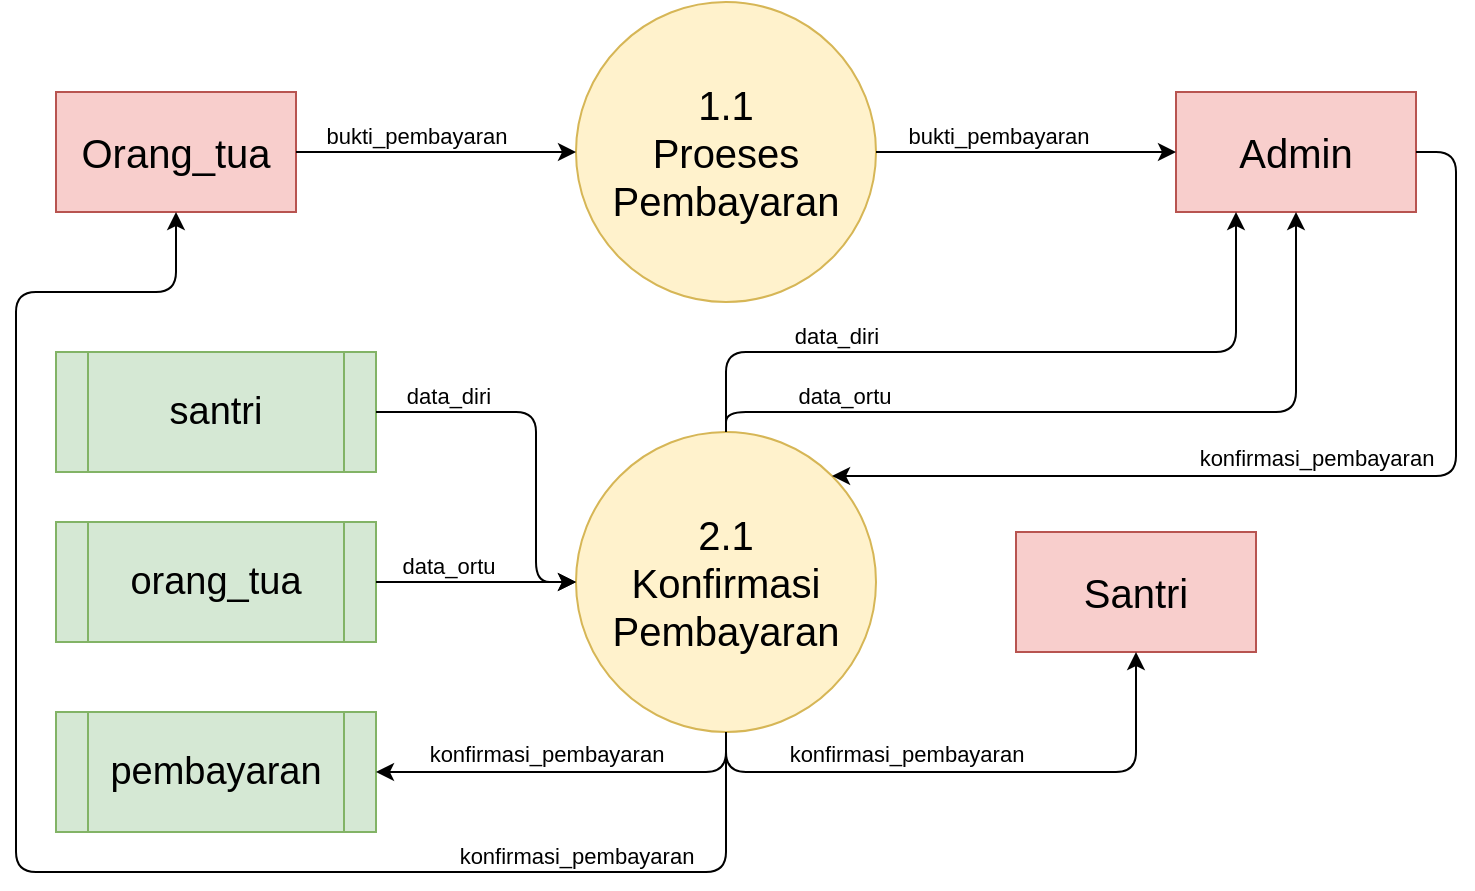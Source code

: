 <mxfile version="13.7.3" type="device"><diagram id="cqz-vNfS3osgW_RZi3XX" name="Page-1"><mxGraphModel dx="992" dy="587" grid="1" gridSize="10" guides="1" tooltips="1" connect="1" arrows="1" fold="1" page="1" pageScale="1" pageWidth="1169" pageHeight="827" math="0" shadow="0"><root><mxCell id="0"/><mxCell id="1" parent="0"/><mxCell id="XRusXCn1XcMhNVvGoovQ-1" value="&lt;font style=&quot;font-size: 20px&quot;&gt;Admin&lt;/font&gt;" style="rounded=0;whiteSpace=wrap;html=1;fillColor=#f8cecc;strokeColor=#b85450;" vertex="1" parent="1"><mxGeometry x="630" y="60" width="120" height="60" as="geometry"/></mxCell><mxCell id="XRusXCn1XcMhNVvGoovQ-2" value="&lt;font style=&quot;font-size: 20px&quot;&gt;Orang_tua&lt;/font&gt;" style="rounded=0;whiteSpace=wrap;html=1;fillColor=#f8cecc;strokeColor=#b85450;" vertex="1" parent="1"><mxGeometry x="70" y="60" width="120" height="60" as="geometry"/></mxCell><mxCell id="XRusXCn1XcMhNVvGoovQ-3" value="&lt;font style=&quot;font-size: 20px&quot;&gt;Santri&lt;/font&gt;" style="rounded=0;whiteSpace=wrap;html=1;fillColor=#f8cecc;strokeColor=#b85450;" vertex="1" parent="1"><mxGeometry x="550" y="280" width="120" height="60" as="geometry"/></mxCell><mxCell id="XRusXCn1XcMhNVvGoovQ-4" value="&lt;font style=&quot;font-size: 20px&quot;&gt;1.1&lt;br&gt;Proeses&lt;br&gt;Pembayaran&lt;/font&gt;" style="ellipse;whiteSpace=wrap;html=1;aspect=fixed;fillColor=#fff2cc;strokeColor=#d6b656;" vertex="1" parent="1"><mxGeometry x="330" y="15" width="150" height="150" as="geometry"/></mxCell><mxCell id="XRusXCn1XcMhNVvGoovQ-6" value="&lt;font style=&quot;font-size: 20px&quot;&gt;2.1&lt;br&gt;Konfirmasi&lt;br&gt;Pembayaran&lt;/font&gt;" style="ellipse;whiteSpace=wrap;html=1;aspect=fixed;fillColor=#fff2cc;strokeColor=#d6b656;" vertex="1" parent="1"><mxGeometry x="330" y="230" width="150" height="150" as="geometry"/></mxCell><mxCell id="XRusXCn1XcMhNVvGoovQ-7" value="&lt;font style=&quot;font-size: 19px&quot;&gt;pembayaran&lt;/font&gt;" style="shape=process;whiteSpace=wrap;html=1;backgroundOutline=1;fillColor=#d5e8d4;strokeColor=#82b366;" vertex="1" parent="1"><mxGeometry x="70" y="370" width="160" height="60" as="geometry"/></mxCell><mxCell id="XRusXCn1XcMhNVvGoovQ-8" value="&lt;font style=&quot;font-size: 19px&quot;&gt;santri&lt;/font&gt;" style="shape=process;whiteSpace=wrap;html=1;backgroundOutline=1;fillColor=#d5e8d4;strokeColor=#82b366;" vertex="1" parent="1"><mxGeometry x="70" y="190" width="160" height="60" as="geometry"/></mxCell><mxCell id="XRusXCn1XcMhNVvGoovQ-9" value="&lt;font style=&quot;font-size: 19px&quot;&gt;orang_tua&lt;/font&gt;" style="shape=process;whiteSpace=wrap;html=1;backgroundOutline=1;fillColor=#d5e8d4;strokeColor=#82b366;" vertex="1" parent="1"><mxGeometry x="70" y="275" width="160" height="60" as="geometry"/></mxCell><mxCell id="XRusXCn1XcMhNVvGoovQ-10" value="" style="endArrow=classic;html=1;exitX=1;exitY=0.5;exitDx=0;exitDy=0;entryX=0;entryY=0.5;entryDx=0;entryDy=0;" edge="1" parent="1" source="XRusXCn1XcMhNVvGoovQ-2" target="XRusXCn1XcMhNVvGoovQ-4"><mxGeometry width="50" height="50" relative="1" as="geometry"><mxPoint x="370" y="260" as="sourcePoint"/><mxPoint x="420" y="210" as="targetPoint"/></mxGeometry></mxCell><mxCell id="XRusXCn1XcMhNVvGoovQ-11" value="bukti_pembayaran" style="edgeLabel;html=1;align=center;verticalAlign=bottom;resizable=0;points=[];labelBackgroundColor=none;" vertex="1" connectable="0" parent="XRusXCn1XcMhNVvGoovQ-10"><mxGeometry x="-0.369" relative="1" as="geometry"><mxPoint x="15.83" as="offset"/></mxGeometry></mxCell><mxCell id="XRusXCn1XcMhNVvGoovQ-12" value="" style="endArrow=classic;html=1;exitX=1;exitY=0.5;exitDx=0;exitDy=0;entryX=0;entryY=0.5;entryDx=0;entryDy=0;" edge="1" parent="1" source="XRusXCn1XcMhNVvGoovQ-4" target="XRusXCn1XcMhNVvGoovQ-1"><mxGeometry width="50" height="50" relative="1" as="geometry"><mxPoint x="350" y="80" as="sourcePoint"/><mxPoint x="400" y="30" as="targetPoint"/></mxGeometry></mxCell><mxCell id="XRusXCn1XcMhNVvGoovQ-13" value="bukti_pembayaran" style="edgeLabel;html=1;align=center;verticalAlign=bottom;resizable=0;points=[];labelBackgroundColor=none;" vertex="1" connectable="0" parent="XRusXCn1XcMhNVvGoovQ-12"><mxGeometry x="-0.382" y="1" relative="1" as="geometry"><mxPoint x="13.81" y="1" as="offset"/></mxGeometry></mxCell><mxCell id="XRusXCn1XcMhNVvGoovQ-14" value="" style="endArrow=classic;html=1;exitX=1;exitY=0.5;exitDx=0;exitDy=0;entryX=0;entryY=0.5;entryDx=0;entryDy=0;" edge="1" parent="1" source="XRusXCn1XcMhNVvGoovQ-9" target="XRusXCn1XcMhNVvGoovQ-6"><mxGeometry width="50" height="50" relative="1" as="geometry"><mxPoint x="320" y="220" as="sourcePoint"/><mxPoint x="370" y="170" as="targetPoint"/></mxGeometry></mxCell><mxCell id="XRusXCn1XcMhNVvGoovQ-15" value="data_ortu" style="edgeLabel;html=1;align=center;verticalAlign=bottom;resizable=0;points=[];labelBackgroundColor=none;" vertex="1" connectable="0" parent="XRusXCn1XcMhNVvGoovQ-14"><mxGeometry x="-0.532" y="-1" relative="1" as="geometry"><mxPoint x="12" y="-1" as="offset"/></mxGeometry></mxCell><mxCell id="XRusXCn1XcMhNVvGoovQ-16" value="" style="endArrow=classic;html=1;exitX=1;exitY=0.5;exitDx=0;exitDy=0;entryX=0;entryY=0.5;entryDx=0;entryDy=0;" edge="1" parent="1" source="XRusXCn1XcMhNVvGoovQ-8" target="XRusXCn1XcMhNVvGoovQ-6"><mxGeometry width="50" height="50" relative="1" as="geometry"><mxPoint x="250" y="240" as="sourcePoint"/><mxPoint x="300" y="190" as="targetPoint"/><Array as="points"><mxPoint x="310" y="220"/><mxPoint x="310" y="305"/></Array></mxGeometry></mxCell><mxCell id="XRusXCn1XcMhNVvGoovQ-17" value="data_diri" style="edgeLabel;html=1;align=center;verticalAlign=bottom;resizable=0;points=[];labelBackgroundColor=none;" vertex="1" connectable="0" parent="XRusXCn1XcMhNVvGoovQ-16"><mxGeometry x="-0.805" y="-1" relative="1" as="geometry"><mxPoint x="17.6" y="-1" as="offset"/></mxGeometry></mxCell><mxCell id="XRusXCn1XcMhNVvGoovQ-18" value="" style="endArrow=classic;html=1;exitX=0.5;exitY=0;exitDx=0;exitDy=0;entryX=0.25;entryY=1;entryDx=0;entryDy=0;" edge="1" parent="1" source="XRusXCn1XcMhNVvGoovQ-6" target="XRusXCn1XcMhNVvGoovQ-1"><mxGeometry width="50" height="50" relative="1" as="geometry"><mxPoint x="460" y="150" as="sourcePoint"/><mxPoint x="510" y="100" as="targetPoint"/><Array as="points"><mxPoint x="405" y="190"/><mxPoint x="660" y="190"/></Array></mxGeometry></mxCell><mxCell id="XRusXCn1XcMhNVvGoovQ-19" value="data_diri" style="edgeLabel;html=1;align=center;verticalAlign=bottom;resizable=0;points=[];labelBackgroundColor=none;" vertex="1" connectable="0" parent="XRusXCn1XcMhNVvGoovQ-18"><mxGeometry x="-0.181" y="-1" relative="1" as="geometry"><mxPoint x="-54.44" y="-1" as="offset"/></mxGeometry></mxCell><mxCell id="XRusXCn1XcMhNVvGoovQ-20" value="" style="endArrow=classic;html=1;exitX=0.5;exitY=0;exitDx=0;exitDy=0;entryX=0.5;entryY=1;entryDx=0;entryDy=0;" edge="1" parent="1" source="XRusXCn1XcMhNVvGoovQ-6" target="XRusXCn1XcMhNVvGoovQ-1"><mxGeometry width="50" height="50" relative="1" as="geometry"><mxPoint x="460" y="150" as="sourcePoint"/><mxPoint x="510" y="100" as="targetPoint"/><Array as="points"><mxPoint x="405" y="220"/><mxPoint x="690" y="220"/></Array></mxGeometry></mxCell><mxCell id="XRusXCn1XcMhNVvGoovQ-21" value="data_ortu" style="edgeLabel;html=1;align=center;verticalAlign=bottom;resizable=0;points=[];labelBackgroundColor=none;" vertex="1" connectable="0" parent="XRusXCn1XcMhNVvGoovQ-20"><mxGeometry x="-0.65" y="2" relative="1" as="geometry"><mxPoint y="2" as="offset"/></mxGeometry></mxCell><mxCell id="XRusXCn1XcMhNVvGoovQ-23" value="" style="endArrow=classic;html=1;exitX=1;exitY=0.5;exitDx=0;exitDy=0;entryX=1;entryY=0;entryDx=0;entryDy=0;" edge="1" parent="1" source="XRusXCn1XcMhNVvGoovQ-1" target="XRusXCn1XcMhNVvGoovQ-6"><mxGeometry width="50" height="50" relative="1" as="geometry"><mxPoint x="390" y="120" as="sourcePoint"/><mxPoint x="440" y="70" as="targetPoint"/><Array as="points"><mxPoint x="770" y="90"/><mxPoint x="770" y="252"/></Array></mxGeometry></mxCell><mxCell id="XRusXCn1XcMhNVvGoovQ-24" value="konfirmasi_pembayaran" style="edgeLabel;html=1;align=center;verticalAlign=bottom;resizable=0;points=[];labelBackgroundColor=none;" vertex="1" connectable="0" parent="XRusXCn1XcMhNVvGoovQ-23"><mxGeometry x="0.631" y="-1" relative="1" as="geometry"><mxPoint x="150.86" y="1.02" as="offset"/></mxGeometry></mxCell><mxCell id="XRusXCn1XcMhNVvGoovQ-25" value="" style="endArrow=classic;html=1;exitX=0.5;exitY=1;exitDx=0;exitDy=0;entryX=0.5;entryY=1;entryDx=0;entryDy=0;" edge="1" parent="1" source="XRusXCn1XcMhNVvGoovQ-6" target="XRusXCn1XcMhNVvGoovQ-3"><mxGeometry width="50" height="50" relative="1" as="geometry"><mxPoint x="450" y="380" as="sourcePoint"/><mxPoint x="500" y="330" as="targetPoint"/><Array as="points"><mxPoint x="405" y="400"/><mxPoint x="610" y="400"/></Array></mxGeometry></mxCell><mxCell id="XRusXCn1XcMhNVvGoovQ-26" value="konfirmasi_pembayaran" style="edgeLabel;html=1;align=center;verticalAlign=bottom;resizable=0;points=[];labelBackgroundColor=none;" vertex="1" connectable="0" parent="XRusXCn1XcMhNVvGoovQ-25"><mxGeometry x="-0.183" y="1" relative="1" as="geometry"><mxPoint x="-7" as="offset"/></mxGeometry></mxCell><mxCell id="XRusXCn1XcMhNVvGoovQ-27" value="" style="endArrow=classic;html=1;exitX=0.5;exitY=1;exitDx=0;exitDy=0;entryX=1;entryY=0.5;entryDx=0;entryDy=0;" edge="1" parent="1" source="XRusXCn1XcMhNVvGoovQ-6" target="XRusXCn1XcMhNVvGoovQ-7"><mxGeometry width="50" height="50" relative="1" as="geometry"><mxPoint x="600" y="390" as="sourcePoint"/><mxPoint x="650" y="340" as="targetPoint"/><Array as="points"><mxPoint x="405" y="400"/></Array></mxGeometry></mxCell><mxCell id="XRusXCn1XcMhNVvGoovQ-28" value="konfirmasi_pembayaran" style="edgeLabel;html=1;align=center;verticalAlign=bottom;resizable=0;points=[];labelBackgroundColor=none;" vertex="1" connectable="0" parent="XRusXCn1XcMhNVvGoovQ-27"><mxGeometry x="0.594" relative="1" as="geometry"><mxPoint x="45.24" y="-1" as="offset"/></mxGeometry></mxCell><mxCell id="XRusXCn1XcMhNVvGoovQ-29" value="" style="endArrow=classic;html=1;exitX=0.5;exitY=1;exitDx=0;exitDy=0;entryX=0.5;entryY=1;entryDx=0;entryDy=0;" edge="1" parent="1" source="XRusXCn1XcMhNVvGoovQ-6" target="XRusXCn1XcMhNVvGoovQ-2"><mxGeometry width="50" height="50" relative="1" as="geometry"><mxPoint x="500" y="330" as="sourcePoint"/><mxPoint x="550" y="280" as="targetPoint"/><Array as="points"><mxPoint x="405" y="450"/><mxPoint x="50" y="450"/><mxPoint x="50" y="160"/><mxPoint x="130" y="160"/></Array></mxGeometry></mxCell><mxCell id="XRusXCn1XcMhNVvGoovQ-30" value="konfirmasi_pembayaran" style="edgeLabel;html=1;align=center;verticalAlign=bottom;resizable=0;points=[];labelBackgroundColor=none;" vertex="1" connectable="0" parent="XRusXCn1XcMhNVvGoovQ-29"><mxGeometry x="-0.494" relative="1" as="geometry"><mxPoint x="66.43" as="offset"/></mxGeometry></mxCell></root></mxGraphModel></diagram></mxfile>